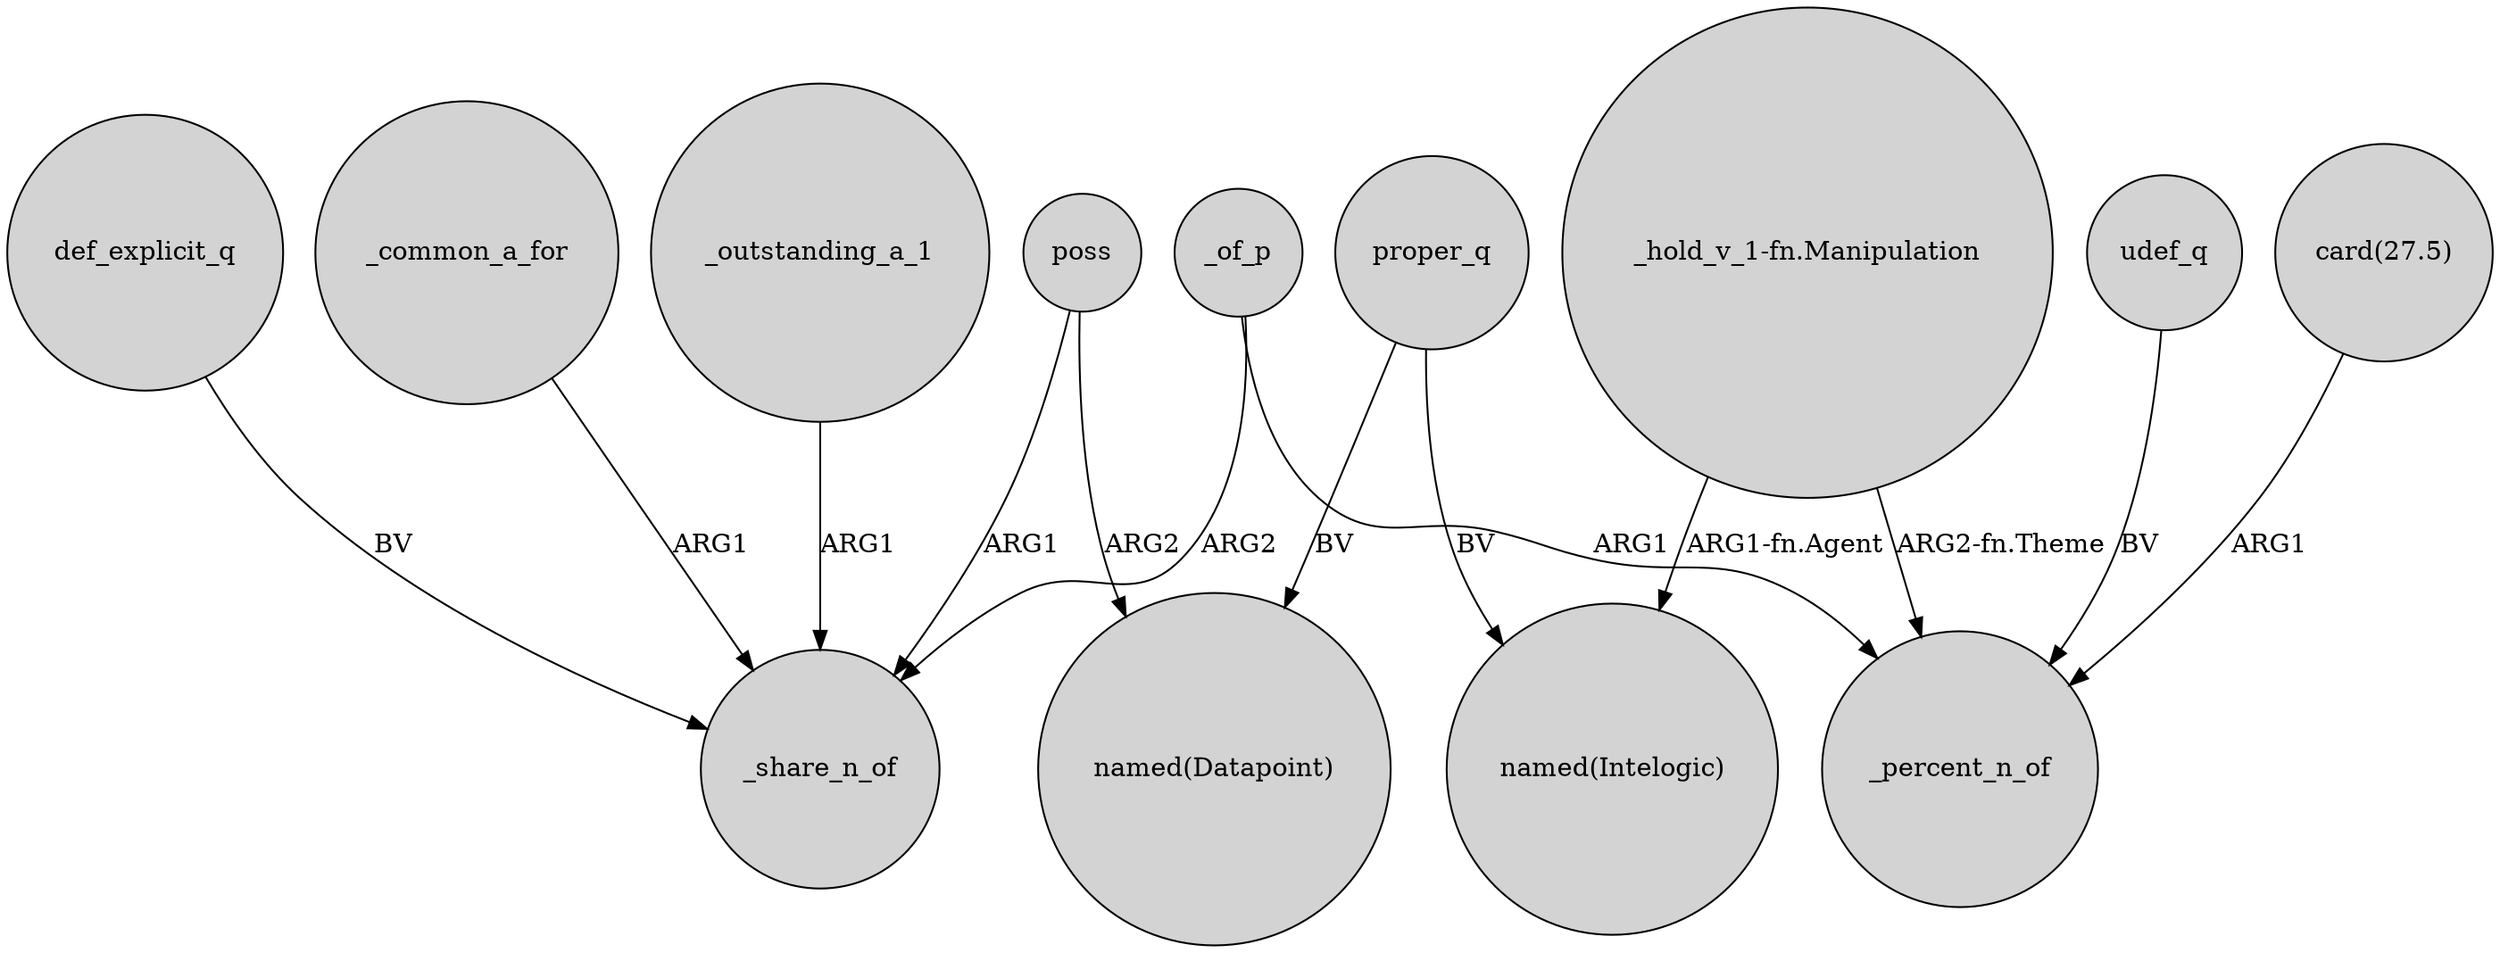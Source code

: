 digraph {
	node [shape=circle style=filled]
	_of_p -> _share_n_of [label=ARG2]
	poss -> "named(Datapoint)" [label=ARG2]
	"_hold_v_1-fn.Manipulation" -> _percent_n_of [label="ARG2-fn.Theme"]
	udef_q -> _percent_n_of [label=BV]
	proper_q -> "named(Intelogic)" [label=BV]
	poss -> _share_n_of [label=ARG1]
	"card(27.5)" -> _percent_n_of [label=ARG1]
	def_explicit_q -> _share_n_of [label=BV]
	_outstanding_a_1 -> _share_n_of [label=ARG1]
	_common_a_for -> _share_n_of [label=ARG1]
	"_hold_v_1-fn.Manipulation" -> "named(Intelogic)" [label="ARG1-fn.Agent"]
	_of_p -> _percent_n_of [label=ARG1]
	proper_q -> "named(Datapoint)" [label=BV]
}
